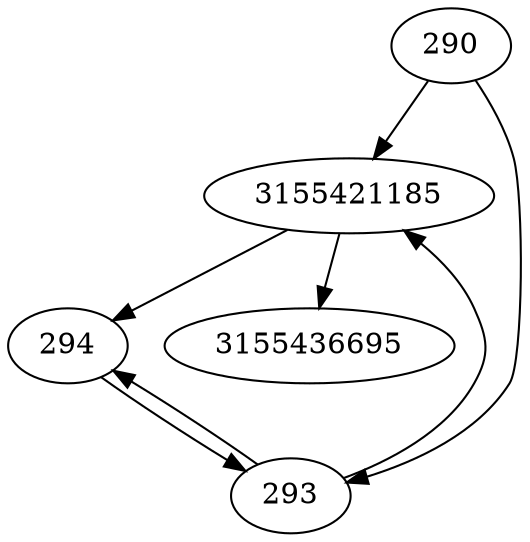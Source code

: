 strict digraph  {
3155421185;
290;
293;
294;
3155436695;
3155421185 -> 294;
3155421185 -> 3155436695;
290 -> 3155421185;
290 -> 293;
293 -> 3155421185;
293 -> 294;
294 -> 293;
}
